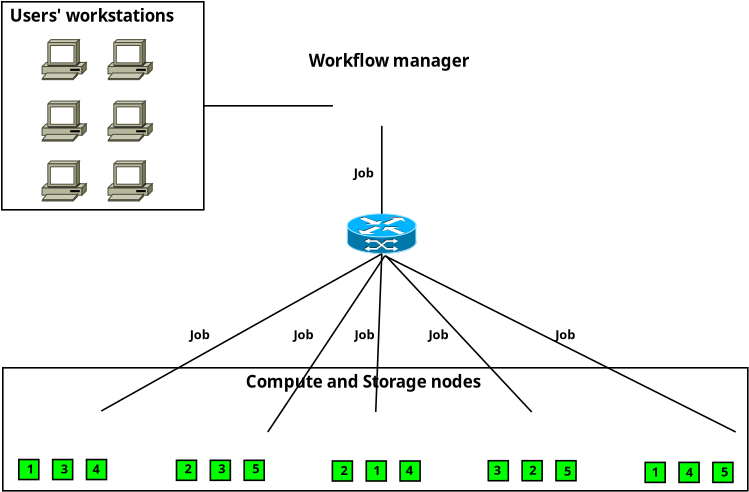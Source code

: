 <?xml version="1.0" encoding="UTF-8"?>
<dia:diagram xmlns:dia="http://www.lysator.liu.se/~alla/dia/">
  <dia:layer name="Background" visible="true" active="true">
    <dia:group>
      <dia:object type="CPD - ServerRack5U" version="1" id="O0">
        <dia:attribute name="obj_pos">
          <dia:point val="5.75,25.51"/>
        </dia:attribute>
        <dia:attribute name="obj_bb">
          <dia:rectangle val="5.7,25.46;10.6,27.56"/>
        </dia:attribute>
        <dia:attribute name="meta">
          <dia:composite type="dict"/>
        </dia:attribute>
        <dia:attribute name="elem_corner">
          <dia:point val="5.75,25.51"/>
        </dia:attribute>
        <dia:attribute name="elem_width">
          <dia:real val="4.8"/>
        </dia:attribute>
        <dia:attribute name="elem_height">
          <dia:real val="2"/>
        </dia:attribute>
        <dia:attribute name="line_width">
          <dia:real val="0.1"/>
        </dia:attribute>
        <dia:attribute name="line_colour">
          <dia:color val="#000000"/>
        </dia:attribute>
        <dia:attribute name="fill_colour">
          <dia:color val="#ffffff"/>
        </dia:attribute>
        <dia:attribute name="show_background">
          <dia:boolean val="true"/>
        </dia:attribute>
        <dia:attribute name="line_style">
          <dia:enum val="0"/>
          <dia:real val="1"/>
        </dia:attribute>
        <dia:attribute name="flip_horizontal">
          <dia:boolean val="false"/>
        </dia:attribute>
        <dia:attribute name="flip_vertical">
          <dia:boolean val="false"/>
        </dia:attribute>
        <dia:attribute name="subscale">
          <dia:real val="1"/>
        </dia:attribute>
      </dia:object>
      <dia:object type="CPD - ServerRack5U" version="1" id="O1">
        <dia:attribute name="obj_pos">
          <dia:point val="36.945,25.51"/>
        </dia:attribute>
        <dia:attribute name="obj_bb">
          <dia:rectangle val="36.895,25.46;41.795,27.56"/>
        </dia:attribute>
        <dia:attribute name="meta">
          <dia:composite type="dict"/>
        </dia:attribute>
        <dia:attribute name="elem_corner">
          <dia:point val="36.945,25.51"/>
        </dia:attribute>
        <dia:attribute name="elem_width">
          <dia:real val="4.8"/>
        </dia:attribute>
        <dia:attribute name="elem_height">
          <dia:real val="2"/>
        </dia:attribute>
        <dia:attribute name="line_width">
          <dia:real val="0.1"/>
        </dia:attribute>
        <dia:attribute name="line_colour">
          <dia:color val="#000000"/>
        </dia:attribute>
        <dia:attribute name="fill_colour">
          <dia:color val="#ffffff"/>
        </dia:attribute>
        <dia:attribute name="show_background">
          <dia:boolean val="true"/>
        </dia:attribute>
        <dia:attribute name="line_style">
          <dia:enum val="0"/>
          <dia:real val="1"/>
        </dia:attribute>
        <dia:attribute name="flip_horizontal">
          <dia:boolean val="false"/>
        </dia:attribute>
        <dia:attribute name="flip_vertical">
          <dia:boolean val="false"/>
        </dia:attribute>
        <dia:attribute name="subscale">
          <dia:real val="1"/>
        </dia:attribute>
      </dia:object>
      <dia:object type="CPD - ServerRack5U" version="1" id="O2">
        <dia:attribute name="obj_pos">
          <dia:point val="29.146,25.51"/>
        </dia:attribute>
        <dia:attribute name="obj_bb">
          <dia:rectangle val="29.096,25.46;33.996,27.56"/>
        </dia:attribute>
        <dia:attribute name="meta">
          <dia:composite type="dict"/>
        </dia:attribute>
        <dia:attribute name="elem_corner">
          <dia:point val="29.146,25.51"/>
        </dia:attribute>
        <dia:attribute name="elem_width">
          <dia:real val="4.8"/>
        </dia:attribute>
        <dia:attribute name="elem_height">
          <dia:real val="2"/>
        </dia:attribute>
        <dia:attribute name="line_width">
          <dia:real val="0.1"/>
        </dia:attribute>
        <dia:attribute name="line_colour">
          <dia:color val="#000000"/>
        </dia:attribute>
        <dia:attribute name="fill_colour">
          <dia:color val="#ffffff"/>
        </dia:attribute>
        <dia:attribute name="show_background">
          <dia:boolean val="true"/>
        </dia:attribute>
        <dia:attribute name="line_style">
          <dia:enum val="0"/>
          <dia:real val="1"/>
        </dia:attribute>
        <dia:attribute name="flip_horizontal">
          <dia:boolean val="false"/>
        </dia:attribute>
        <dia:attribute name="flip_vertical">
          <dia:boolean val="false"/>
        </dia:attribute>
        <dia:attribute name="subscale">
          <dia:real val="1"/>
        </dia:attribute>
      </dia:object>
      <dia:object type="CPD - ServerRack5U" version="1" id="O3">
        <dia:attribute name="obj_pos">
          <dia:point val="21.348,25.51"/>
        </dia:attribute>
        <dia:attribute name="obj_bb">
          <dia:rectangle val="21.297,25.46;26.198,27.56"/>
        </dia:attribute>
        <dia:attribute name="meta">
          <dia:composite type="dict"/>
        </dia:attribute>
        <dia:attribute name="elem_corner">
          <dia:point val="21.348,25.51"/>
        </dia:attribute>
        <dia:attribute name="elem_width">
          <dia:real val="4.8"/>
        </dia:attribute>
        <dia:attribute name="elem_height">
          <dia:real val="2"/>
        </dia:attribute>
        <dia:attribute name="line_width">
          <dia:real val="0.1"/>
        </dia:attribute>
        <dia:attribute name="line_colour">
          <dia:color val="#000000"/>
        </dia:attribute>
        <dia:attribute name="fill_colour">
          <dia:color val="#ffffff"/>
        </dia:attribute>
        <dia:attribute name="show_background">
          <dia:boolean val="true"/>
        </dia:attribute>
        <dia:attribute name="line_style">
          <dia:enum val="0"/>
          <dia:real val="1"/>
        </dia:attribute>
        <dia:attribute name="flip_horizontal">
          <dia:boolean val="false"/>
        </dia:attribute>
        <dia:attribute name="flip_vertical">
          <dia:boolean val="false"/>
        </dia:attribute>
        <dia:attribute name="subscale">
          <dia:real val="1"/>
        </dia:attribute>
      </dia:object>
      <dia:object type="CPD - ServerRack5U" version="1" id="O4">
        <dia:attribute name="obj_pos">
          <dia:point val="13.549,25.51"/>
        </dia:attribute>
        <dia:attribute name="obj_bb">
          <dia:rectangle val="13.499,25.46;18.399,27.56"/>
        </dia:attribute>
        <dia:attribute name="meta">
          <dia:composite type="dict"/>
        </dia:attribute>
        <dia:attribute name="elem_corner">
          <dia:point val="13.549,25.51"/>
        </dia:attribute>
        <dia:attribute name="elem_width">
          <dia:real val="4.8"/>
        </dia:attribute>
        <dia:attribute name="elem_height">
          <dia:real val="2"/>
        </dia:attribute>
        <dia:attribute name="line_width">
          <dia:real val="0.1"/>
        </dia:attribute>
        <dia:attribute name="line_colour">
          <dia:color val="#000000"/>
        </dia:attribute>
        <dia:attribute name="fill_colour">
          <dia:color val="#ffffff"/>
        </dia:attribute>
        <dia:attribute name="show_background">
          <dia:boolean val="true"/>
        </dia:attribute>
        <dia:attribute name="line_style">
          <dia:enum val="0"/>
          <dia:real val="1"/>
        </dia:attribute>
        <dia:attribute name="flip_horizontal">
          <dia:boolean val="false"/>
        </dia:attribute>
        <dia:attribute name="flip_vertical">
          <dia:boolean val="false"/>
        </dia:attribute>
        <dia:attribute name="subscale">
          <dia:real val="1"/>
        </dia:attribute>
      </dia:object>
      <dia:object type="Standard - Text" version="1" id="O5">
        <dia:attribute name="obj_pos">
          <dia:point val="17.25,24.3"/>
        </dia:attribute>
        <dia:attribute name="obj_bb">
          <dia:rectangle val="17.25,23.512;30.837,24.5"/>
        </dia:attribute>
        <dia:attribute name="text">
          <dia:composite type="text">
            <dia:attribute name="string">
              <dia:string>#Compute and Storage nodes#</dia:string>
            </dia:attribute>
            <dia:attribute name="font">
              <dia:font family="sans" style="80" name="Helvetica-Bold"/>
            </dia:attribute>
            <dia:attribute name="height">
              <dia:real val="1.058"/>
            </dia:attribute>
            <dia:attribute name="pos">
              <dia:point val="17.25,24.3"/>
            </dia:attribute>
            <dia:attribute name="color">
              <dia:color val="#000000"/>
            </dia:attribute>
            <dia:attribute name="alignment">
              <dia:enum val="0"/>
            </dia:attribute>
          </dia:composite>
        </dia:attribute>
        <dia:attribute name="valign">
          <dia:enum val="3"/>
        </dia:attribute>
      </dia:object>
      <dia:object type="Standard - Box" version="0" id="O6">
        <dia:attribute name="obj_pos">
          <dia:point val="5.9,27.887"/>
        </dia:attribute>
        <dia:attribute name="obj_bb">
          <dia:rectangle val="5.86,27.848;6.94,28.927"/>
        </dia:attribute>
        <dia:attribute name="elem_corner">
          <dia:point val="5.9,27.887"/>
        </dia:attribute>
        <dia:attribute name="elem_width">
          <dia:real val="1"/>
        </dia:attribute>
        <dia:attribute name="elem_height">
          <dia:real val="1"/>
        </dia:attribute>
        <dia:attribute name="border_width">
          <dia:real val="0.08"/>
        </dia:attribute>
        <dia:attribute name="inner_color">
          <dia:color val="#00ff00"/>
        </dia:attribute>
        <dia:attribute name="show_background">
          <dia:boolean val="true"/>
        </dia:attribute>
        <dia:attribute name="aspect">
          <dia:enum val="2"/>
        </dia:attribute>
      </dia:object>
      <dia:object type="Standard - Box" version="0" id="O7">
        <dia:attribute name="obj_pos">
          <dia:point val="7.593,27.887"/>
        </dia:attribute>
        <dia:attribute name="obj_bb">
          <dia:rectangle val="7.553,27.848;8.633,28.927"/>
        </dia:attribute>
        <dia:attribute name="elem_corner">
          <dia:point val="7.593,27.887"/>
        </dia:attribute>
        <dia:attribute name="elem_width">
          <dia:real val="1"/>
        </dia:attribute>
        <dia:attribute name="elem_height">
          <dia:real val="1"/>
        </dia:attribute>
        <dia:attribute name="border_width">
          <dia:real val="0.08"/>
        </dia:attribute>
        <dia:attribute name="inner_color">
          <dia:color val="#00ff00"/>
        </dia:attribute>
        <dia:attribute name="show_background">
          <dia:boolean val="true"/>
        </dia:attribute>
        <dia:attribute name="aspect">
          <dia:enum val="2"/>
        </dia:attribute>
      </dia:object>
      <dia:object type="Standard - Box" version="0" id="O8">
        <dia:attribute name="obj_pos">
          <dia:point val="9.285,27.887"/>
        </dia:attribute>
        <dia:attribute name="obj_bb">
          <dia:rectangle val="9.245,27.848;10.325,28.927"/>
        </dia:attribute>
        <dia:attribute name="elem_corner">
          <dia:point val="9.285,27.887"/>
        </dia:attribute>
        <dia:attribute name="elem_width">
          <dia:real val="1"/>
        </dia:attribute>
        <dia:attribute name="elem_height">
          <dia:real val="1"/>
        </dia:attribute>
        <dia:attribute name="border_width">
          <dia:real val="0.08"/>
        </dia:attribute>
        <dia:attribute name="inner_color">
          <dia:color val="#00ff00"/>
        </dia:attribute>
        <dia:attribute name="show_background">
          <dia:boolean val="true"/>
        </dia:attribute>
        <dia:attribute name="aspect">
          <dia:enum val="2"/>
        </dia:attribute>
      </dia:object>
      <dia:object type="Standard - Box" version="0" id="O9">
        <dia:attribute name="obj_pos">
          <dia:point val="13.785,27.925"/>
        </dia:attribute>
        <dia:attribute name="obj_bb">
          <dia:rectangle val="13.745,27.885;14.825,28.965"/>
        </dia:attribute>
        <dia:attribute name="elem_corner">
          <dia:point val="13.785,27.925"/>
        </dia:attribute>
        <dia:attribute name="elem_width">
          <dia:real val="1"/>
        </dia:attribute>
        <dia:attribute name="elem_height">
          <dia:real val="1"/>
        </dia:attribute>
        <dia:attribute name="border_width">
          <dia:real val="0.08"/>
        </dia:attribute>
        <dia:attribute name="inner_color">
          <dia:color val="#00ff00"/>
        </dia:attribute>
        <dia:attribute name="show_background">
          <dia:boolean val="true"/>
        </dia:attribute>
        <dia:attribute name="aspect">
          <dia:enum val="2"/>
        </dia:attribute>
      </dia:object>
      <dia:object type="Standard - Box" version="0" id="O10">
        <dia:attribute name="obj_pos">
          <dia:point val="15.477,27.925"/>
        </dia:attribute>
        <dia:attribute name="obj_bb">
          <dia:rectangle val="15.438,27.885;16.517,28.965"/>
        </dia:attribute>
        <dia:attribute name="elem_corner">
          <dia:point val="15.477,27.925"/>
        </dia:attribute>
        <dia:attribute name="elem_width">
          <dia:real val="1"/>
        </dia:attribute>
        <dia:attribute name="elem_height">
          <dia:real val="1"/>
        </dia:attribute>
        <dia:attribute name="border_width">
          <dia:real val="0.08"/>
        </dia:attribute>
        <dia:attribute name="inner_color">
          <dia:color val="#00ff00"/>
        </dia:attribute>
        <dia:attribute name="show_background">
          <dia:boolean val="true"/>
        </dia:attribute>
        <dia:attribute name="aspect">
          <dia:enum val="2"/>
        </dia:attribute>
      </dia:object>
      <dia:object type="Standard - Box" version="0" id="O11">
        <dia:attribute name="obj_pos">
          <dia:point val="17.17,27.925"/>
        </dia:attribute>
        <dia:attribute name="obj_bb">
          <dia:rectangle val="17.13,27.885;18.21,28.965"/>
        </dia:attribute>
        <dia:attribute name="elem_corner">
          <dia:point val="17.17,27.925"/>
        </dia:attribute>
        <dia:attribute name="elem_width">
          <dia:real val="1"/>
        </dia:attribute>
        <dia:attribute name="elem_height">
          <dia:real val="1"/>
        </dia:attribute>
        <dia:attribute name="border_width">
          <dia:real val="0.08"/>
        </dia:attribute>
        <dia:attribute name="inner_color">
          <dia:color val="#00ff00"/>
        </dia:attribute>
        <dia:attribute name="show_background">
          <dia:boolean val="true"/>
        </dia:attribute>
        <dia:attribute name="aspect">
          <dia:enum val="2"/>
        </dia:attribute>
      </dia:object>
      <dia:object type="Standard - Box" version="0" id="O12">
        <dia:attribute name="obj_pos">
          <dia:point val="21.58,27.96"/>
        </dia:attribute>
        <dia:attribute name="obj_bb">
          <dia:rectangle val="21.54,27.92;22.62,29"/>
        </dia:attribute>
        <dia:attribute name="elem_corner">
          <dia:point val="21.58,27.96"/>
        </dia:attribute>
        <dia:attribute name="elem_width">
          <dia:real val="1"/>
        </dia:attribute>
        <dia:attribute name="elem_height">
          <dia:real val="1"/>
        </dia:attribute>
        <dia:attribute name="border_width">
          <dia:real val="0.08"/>
        </dia:attribute>
        <dia:attribute name="inner_color">
          <dia:color val="#00ff00"/>
        </dia:attribute>
        <dia:attribute name="show_background">
          <dia:boolean val="true"/>
        </dia:attribute>
        <dia:attribute name="aspect">
          <dia:enum val="2"/>
        </dia:attribute>
      </dia:object>
      <dia:object type="Standard - Box" version="0" id="O13">
        <dia:attribute name="obj_pos">
          <dia:point val="23.273,27.96"/>
        </dia:attribute>
        <dia:attribute name="obj_bb">
          <dia:rectangle val="23.233,27.92;24.312,29"/>
        </dia:attribute>
        <dia:attribute name="elem_corner">
          <dia:point val="23.273,27.96"/>
        </dia:attribute>
        <dia:attribute name="elem_width">
          <dia:real val="1"/>
        </dia:attribute>
        <dia:attribute name="elem_height">
          <dia:real val="1"/>
        </dia:attribute>
        <dia:attribute name="border_width">
          <dia:real val="0.08"/>
        </dia:attribute>
        <dia:attribute name="inner_color">
          <dia:color val="#00ff00"/>
        </dia:attribute>
        <dia:attribute name="show_background">
          <dia:boolean val="true"/>
        </dia:attribute>
        <dia:attribute name="aspect">
          <dia:enum val="2"/>
        </dia:attribute>
      </dia:object>
      <dia:object type="Standard - Box" version="0" id="O14">
        <dia:attribute name="obj_pos">
          <dia:point val="24.965,27.96"/>
        </dia:attribute>
        <dia:attribute name="obj_bb">
          <dia:rectangle val="24.925,27.92;26.005,29"/>
        </dia:attribute>
        <dia:attribute name="elem_corner">
          <dia:point val="24.965,27.96"/>
        </dia:attribute>
        <dia:attribute name="elem_width">
          <dia:real val="1"/>
        </dia:attribute>
        <dia:attribute name="elem_height">
          <dia:real val="1"/>
        </dia:attribute>
        <dia:attribute name="border_width">
          <dia:real val="0.08"/>
        </dia:attribute>
        <dia:attribute name="inner_color">
          <dia:color val="#00ff00"/>
        </dia:attribute>
        <dia:attribute name="show_background">
          <dia:boolean val="true"/>
        </dia:attribute>
        <dia:attribute name="aspect">
          <dia:enum val="2"/>
        </dia:attribute>
      </dia:object>
      <dia:object type="Standard - Box" version="0" id="O15">
        <dia:attribute name="obj_pos">
          <dia:point val="29.375,27.945"/>
        </dia:attribute>
        <dia:attribute name="obj_bb">
          <dia:rectangle val="29.335,27.905;30.415,28.985"/>
        </dia:attribute>
        <dia:attribute name="elem_corner">
          <dia:point val="29.375,27.945"/>
        </dia:attribute>
        <dia:attribute name="elem_width">
          <dia:real val="1"/>
        </dia:attribute>
        <dia:attribute name="elem_height">
          <dia:real val="1"/>
        </dia:attribute>
        <dia:attribute name="border_width">
          <dia:real val="0.08"/>
        </dia:attribute>
        <dia:attribute name="inner_color">
          <dia:color val="#00ff00"/>
        </dia:attribute>
        <dia:attribute name="show_background">
          <dia:boolean val="true"/>
        </dia:attribute>
        <dia:attribute name="aspect">
          <dia:enum val="2"/>
        </dia:attribute>
      </dia:object>
      <dia:object type="Standard - Box" version="0" id="O16">
        <dia:attribute name="obj_pos">
          <dia:point val="31.067,27.945"/>
        </dia:attribute>
        <dia:attribute name="obj_bb">
          <dia:rectangle val="31.027,27.905;32.108,28.985"/>
        </dia:attribute>
        <dia:attribute name="elem_corner">
          <dia:point val="31.067,27.945"/>
        </dia:attribute>
        <dia:attribute name="elem_width">
          <dia:real val="1"/>
        </dia:attribute>
        <dia:attribute name="elem_height">
          <dia:real val="1"/>
        </dia:attribute>
        <dia:attribute name="border_width">
          <dia:real val="0.08"/>
        </dia:attribute>
        <dia:attribute name="inner_color">
          <dia:color val="#00ff00"/>
        </dia:attribute>
        <dia:attribute name="show_background">
          <dia:boolean val="true"/>
        </dia:attribute>
        <dia:attribute name="aspect">
          <dia:enum val="2"/>
        </dia:attribute>
      </dia:object>
      <dia:object type="Standard - Box" version="0" id="O17">
        <dia:attribute name="obj_pos">
          <dia:point val="32.76,27.945"/>
        </dia:attribute>
        <dia:attribute name="obj_bb">
          <dia:rectangle val="32.72,27.905;33.8,28.985"/>
        </dia:attribute>
        <dia:attribute name="elem_corner">
          <dia:point val="32.76,27.945"/>
        </dia:attribute>
        <dia:attribute name="elem_width">
          <dia:real val="1"/>
        </dia:attribute>
        <dia:attribute name="elem_height">
          <dia:real val="1"/>
        </dia:attribute>
        <dia:attribute name="border_width">
          <dia:real val="0.08"/>
        </dia:attribute>
        <dia:attribute name="inner_color">
          <dia:color val="#00ff00"/>
        </dia:attribute>
        <dia:attribute name="show_background">
          <dia:boolean val="true"/>
        </dia:attribute>
        <dia:attribute name="aspect">
          <dia:enum val="2"/>
        </dia:attribute>
      </dia:object>
      <dia:object type="Standard - Box" version="0" id="O18">
        <dia:attribute name="obj_pos">
          <dia:point val="37.22,28.03"/>
        </dia:attribute>
        <dia:attribute name="obj_bb">
          <dia:rectangle val="37.18,27.99;38.26,29.07"/>
        </dia:attribute>
        <dia:attribute name="elem_corner">
          <dia:point val="37.22,28.03"/>
        </dia:attribute>
        <dia:attribute name="elem_width">
          <dia:real val="1"/>
        </dia:attribute>
        <dia:attribute name="elem_height">
          <dia:real val="1"/>
        </dia:attribute>
        <dia:attribute name="border_width">
          <dia:real val="0.08"/>
        </dia:attribute>
        <dia:attribute name="inner_color">
          <dia:color val="#00ff00"/>
        </dia:attribute>
        <dia:attribute name="show_background">
          <dia:boolean val="true"/>
        </dia:attribute>
        <dia:attribute name="aspect">
          <dia:enum val="2"/>
        </dia:attribute>
      </dia:object>
      <dia:object type="Standard - Box" version="0" id="O19">
        <dia:attribute name="obj_pos">
          <dia:point val="38.913,28.03"/>
        </dia:attribute>
        <dia:attribute name="obj_bb">
          <dia:rectangle val="38.873,27.99;39.953,29.07"/>
        </dia:attribute>
        <dia:attribute name="elem_corner">
          <dia:point val="38.913,28.03"/>
        </dia:attribute>
        <dia:attribute name="elem_width">
          <dia:real val="1"/>
        </dia:attribute>
        <dia:attribute name="elem_height">
          <dia:real val="1"/>
        </dia:attribute>
        <dia:attribute name="border_width">
          <dia:real val="0.08"/>
        </dia:attribute>
        <dia:attribute name="inner_color">
          <dia:color val="#00ff00"/>
        </dia:attribute>
        <dia:attribute name="show_background">
          <dia:boolean val="true"/>
        </dia:attribute>
        <dia:attribute name="aspect">
          <dia:enum val="2"/>
        </dia:attribute>
      </dia:object>
      <dia:object type="Standard - Box" version="0" id="O20">
        <dia:attribute name="obj_pos">
          <dia:point val="40.605,28.03"/>
        </dia:attribute>
        <dia:attribute name="obj_bb">
          <dia:rectangle val="40.565,27.99;41.645,29.07"/>
        </dia:attribute>
        <dia:attribute name="elem_corner">
          <dia:point val="40.605,28.03"/>
        </dia:attribute>
        <dia:attribute name="elem_width">
          <dia:real val="1"/>
        </dia:attribute>
        <dia:attribute name="elem_height">
          <dia:real val="1"/>
        </dia:attribute>
        <dia:attribute name="border_width">
          <dia:real val="0.08"/>
        </dia:attribute>
        <dia:attribute name="inner_color">
          <dia:color val="#00ff00"/>
        </dia:attribute>
        <dia:attribute name="show_background">
          <dia:boolean val="true"/>
        </dia:attribute>
        <dia:attribute name="aspect">
          <dia:enum val="2"/>
        </dia:attribute>
      </dia:object>
      <dia:object type="Standard - Text" version="1" id="O21">
        <dia:attribute name="obj_pos">
          <dia:point val="6.3,28.587"/>
        </dia:attribute>
        <dia:attribute name="obj_bb">
          <dia:rectangle val="6.3,27.992;6.745,28.738"/>
        </dia:attribute>
        <dia:attribute name="text">
          <dia:composite type="text">
            <dia:attribute name="string">
              <dia:string>#1#</dia:string>
            </dia:attribute>
            <dia:attribute name="font">
              <dia:font family="sans" style="80" name="Helvetica-Bold"/>
            </dia:attribute>
            <dia:attribute name="height">
              <dia:real val="0.8"/>
            </dia:attribute>
            <dia:attribute name="pos">
              <dia:point val="6.3,28.587"/>
            </dia:attribute>
            <dia:attribute name="color">
              <dia:color val="#000000"/>
            </dia:attribute>
            <dia:attribute name="alignment">
              <dia:enum val="0"/>
            </dia:attribute>
          </dia:composite>
        </dia:attribute>
        <dia:attribute name="valign">
          <dia:enum val="3"/>
        </dia:attribute>
        <dia:connections>
          <dia:connection handle="0" to="O6" connection="8"/>
        </dia:connections>
      </dia:object>
      <dia:object type="Standard - Text" version="1" id="O22">
        <dia:attribute name="obj_pos">
          <dia:point val="7.992,28.587"/>
        </dia:attribute>
        <dia:attribute name="obj_bb">
          <dia:rectangle val="7.992,27.992;8.438,28.738"/>
        </dia:attribute>
        <dia:attribute name="text">
          <dia:composite type="text">
            <dia:attribute name="string">
              <dia:string>#3#</dia:string>
            </dia:attribute>
            <dia:attribute name="font">
              <dia:font family="sans" style="80" name="Helvetica-Bold"/>
            </dia:attribute>
            <dia:attribute name="height">
              <dia:real val="0.8"/>
            </dia:attribute>
            <dia:attribute name="pos">
              <dia:point val="7.992,28.587"/>
            </dia:attribute>
            <dia:attribute name="color">
              <dia:color val="#000000"/>
            </dia:attribute>
            <dia:attribute name="alignment">
              <dia:enum val="0"/>
            </dia:attribute>
          </dia:composite>
        </dia:attribute>
        <dia:attribute name="valign">
          <dia:enum val="3"/>
        </dia:attribute>
        <dia:connections>
          <dia:connection handle="0" to="O7" connection="8"/>
        </dia:connections>
      </dia:object>
      <dia:object type="Standard - Text" version="1" id="O23">
        <dia:attribute name="obj_pos">
          <dia:point val="9.585,28.587"/>
        </dia:attribute>
        <dia:attribute name="obj_bb">
          <dia:rectangle val="9.585,27.992;10.03,28.738"/>
        </dia:attribute>
        <dia:attribute name="text">
          <dia:composite type="text">
            <dia:attribute name="string">
              <dia:string>#4#</dia:string>
            </dia:attribute>
            <dia:attribute name="font">
              <dia:font family="sans" style="80" name="Helvetica-Bold"/>
            </dia:attribute>
            <dia:attribute name="height">
              <dia:real val="0.8"/>
            </dia:attribute>
            <dia:attribute name="pos">
              <dia:point val="9.585,28.587"/>
            </dia:attribute>
            <dia:attribute name="color">
              <dia:color val="#000000"/>
            </dia:attribute>
            <dia:attribute name="alignment">
              <dia:enum val="0"/>
            </dia:attribute>
          </dia:composite>
        </dia:attribute>
        <dia:attribute name="valign">
          <dia:enum val="3"/>
        </dia:attribute>
        <dia:connections>
          <dia:connection handle="0" to="O8" connection="8"/>
        </dia:connections>
      </dia:object>
      <dia:object type="Standard - Text" version="1" id="O24">
        <dia:attribute name="obj_pos">
          <dia:point val="23.622,28.66"/>
        </dia:attribute>
        <dia:attribute name="obj_bb">
          <dia:rectangle val="23.622,28.065;24.067,28.81"/>
        </dia:attribute>
        <dia:attribute name="text">
          <dia:composite type="text">
            <dia:attribute name="string">
              <dia:string>#1#</dia:string>
            </dia:attribute>
            <dia:attribute name="font">
              <dia:font family="sans" style="80" name="Helvetica-Bold"/>
            </dia:attribute>
            <dia:attribute name="height">
              <dia:real val="0.8"/>
            </dia:attribute>
            <dia:attribute name="pos">
              <dia:point val="23.622,28.66"/>
            </dia:attribute>
            <dia:attribute name="color">
              <dia:color val="#000000"/>
            </dia:attribute>
            <dia:attribute name="alignment">
              <dia:enum val="0"/>
            </dia:attribute>
          </dia:composite>
        </dia:attribute>
        <dia:attribute name="valign">
          <dia:enum val="3"/>
        </dia:attribute>
        <dia:connections>
          <dia:connection handle="0" to="O13" connection="8"/>
        </dia:connections>
      </dia:object>
      <dia:object type="Standard - Text" version="1" id="O25">
        <dia:attribute name="obj_pos">
          <dia:point val="14.185,28.575"/>
        </dia:attribute>
        <dia:attribute name="obj_bb">
          <dia:rectangle val="14.185,27.98;14.63,28.725"/>
        </dia:attribute>
        <dia:attribute name="text">
          <dia:composite type="text">
            <dia:attribute name="string">
              <dia:string>#2#</dia:string>
            </dia:attribute>
            <dia:attribute name="font">
              <dia:font family="sans" style="80" name="Helvetica-Bold"/>
            </dia:attribute>
            <dia:attribute name="height">
              <dia:real val="0.8"/>
            </dia:attribute>
            <dia:attribute name="pos">
              <dia:point val="14.185,28.575"/>
            </dia:attribute>
            <dia:attribute name="color">
              <dia:color val="#000000"/>
            </dia:attribute>
            <dia:attribute name="alignment">
              <dia:enum val="0"/>
            </dia:attribute>
          </dia:composite>
        </dia:attribute>
        <dia:attribute name="valign">
          <dia:enum val="3"/>
        </dia:attribute>
        <dia:connections>
          <dia:connection handle="0" to="O9" connection="8"/>
        </dia:connections>
      </dia:object>
      <dia:object type="Standard - Text" version="1" id="O26">
        <dia:attribute name="obj_pos">
          <dia:point val="15.877,28.575"/>
        </dia:attribute>
        <dia:attribute name="obj_bb">
          <dia:rectangle val="15.877,27.98;16.323,28.725"/>
        </dia:attribute>
        <dia:attribute name="text">
          <dia:composite type="text">
            <dia:attribute name="string">
              <dia:string>#3#</dia:string>
            </dia:attribute>
            <dia:attribute name="font">
              <dia:font family="sans" style="80" name="Helvetica-Bold"/>
            </dia:attribute>
            <dia:attribute name="height">
              <dia:real val="0.8"/>
            </dia:attribute>
            <dia:attribute name="pos">
              <dia:point val="15.877,28.575"/>
            </dia:attribute>
            <dia:attribute name="color">
              <dia:color val="#000000"/>
            </dia:attribute>
            <dia:attribute name="alignment">
              <dia:enum val="0"/>
            </dia:attribute>
          </dia:composite>
        </dia:attribute>
        <dia:attribute name="valign">
          <dia:enum val="3"/>
        </dia:attribute>
        <dia:connections>
          <dia:connection handle="0" to="O10" connection="8"/>
        </dia:connections>
      </dia:object>
      <dia:object type="Standard - Text" version="1" id="O27">
        <dia:attribute name="obj_pos">
          <dia:point val="39.25,28.75"/>
        </dia:attribute>
        <dia:attribute name="obj_bb">
          <dia:rectangle val="39.25,28.155;39.695,28.9"/>
        </dia:attribute>
        <dia:attribute name="text">
          <dia:composite type="text">
            <dia:attribute name="string">
              <dia:string>#4#</dia:string>
            </dia:attribute>
            <dia:attribute name="font">
              <dia:font family="sans" style="80" name="Helvetica-Bold"/>
            </dia:attribute>
            <dia:attribute name="height">
              <dia:real val="0.8"/>
            </dia:attribute>
            <dia:attribute name="pos">
              <dia:point val="39.25,28.75"/>
            </dia:attribute>
            <dia:attribute name="color">
              <dia:color val="#000000"/>
            </dia:attribute>
            <dia:attribute name="alignment">
              <dia:enum val="0"/>
            </dia:attribute>
          </dia:composite>
        </dia:attribute>
        <dia:attribute name="valign">
          <dia:enum val="3"/>
        </dia:attribute>
      </dia:object>
      <dia:object type="Standard - Text" version="1" id="O28">
        <dia:attribute name="obj_pos">
          <dia:point val="21.98,28.66"/>
        </dia:attribute>
        <dia:attribute name="obj_bb">
          <dia:rectangle val="21.98,28.065;22.425,28.81"/>
        </dia:attribute>
        <dia:attribute name="text">
          <dia:composite type="text">
            <dia:attribute name="string">
              <dia:string>#2#</dia:string>
            </dia:attribute>
            <dia:attribute name="font">
              <dia:font family="sans" style="80" name="Helvetica-Bold"/>
            </dia:attribute>
            <dia:attribute name="height">
              <dia:real val="0.8"/>
            </dia:attribute>
            <dia:attribute name="pos">
              <dia:point val="21.98,28.66"/>
            </dia:attribute>
            <dia:attribute name="color">
              <dia:color val="#000000"/>
            </dia:attribute>
            <dia:attribute name="alignment">
              <dia:enum val="0"/>
            </dia:attribute>
          </dia:composite>
        </dia:attribute>
        <dia:attribute name="valign">
          <dia:enum val="3"/>
        </dia:attribute>
        <dia:connections>
          <dia:connection handle="0" to="O12" connection="8"/>
        </dia:connections>
      </dia:object>
      <dia:object type="Standard - Text" version="1" id="O29">
        <dia:attribute name="obj_pos">
          <dia:point val="25.25,28.65"/>
        </dia:attribute>
        <dia:attribute name="obj_bb">
          <dia:rectangle val="25.25,28.055;25.695,28.8"/>
        </dia:attribute>
        <dia:attribute name="text">
          <dia:composite type="text">
            <dia:attribute name="string">
              <dia:string>#4#</dia:string>
            </dia:attribute>
            <dia:attribute name="font">
              <dia:font family="sans" style="80" name="Helvetica-Bold"/>
            </dia:attribute>
            <dia:attribute name="height">
              <dia:real val="0.8"/>
            </dia:attribute>
            <dia:attribute name="pos">
              <dia:point val="25.25,28.65"/>
            </dia:attribute>
            <dia:attribute name="color">
              <dia:color val="#000000"/>
            </dia:attribute>
            <dia:attribute name="alignment">
              <dia:enum val="0"/>
            </dia:attribute>
          </dia:composite>
        </dia:attribute>
        <dia:attribute name="valign">
          <dia:enum val="3"/>
        </dia:attribute>
      </dia:object>
      <dia:object type="Standard - Text" version="1" id="O30">
        <dia:attribute name="obj_pos">
          <dia:point val="31.418,28.645"/>
        </dia:attribute>
        <dia:attribute name="obj_bb">
          <dia:rectangle val="31.418,28.05;31.863,28.795"/>
        </dia:attribute>
        <dia:attribute name="text">
          <dia:composite type="text">
            <dia:attribute name="string">
              <dia:string>#2#</dia:string>
            </dia:attribute>
            <dia:attribute name="font">
              <dia:font family="sans" style="80" name="Helvetica-Bold"/>
            </dia:attribute>
            <dia:attribute name="height">
              <dia:real val="0.8"/>
            </dia:attribute>
            <dia:attribute name="pos">
              <dia:point val="31.418,28.645"/>
            </dia:attribute>
            <dia:attribute name="color">
              <dia:color val="#000000"/>
            </dia:attribute>
            <dia:attribute name="alignment">
              <dia:enum val="0"/>
            </dia:attribute>
          </dia:composite>
        </dia:attribute>
        <dia:attribute name="valign">
          <dia:enum val="3"/>
        </dia:attribute>
        <dia:connections>
          <dia:connection handle="0" to="O16" connection="8"/>
        </dia:connections>
      </dia:object>
      <dia:object type="Standard - Text" version="1" id="O31">
        <dia:attribute name="obj_pos">
          <dia:point val="29.65,28.65"/>
        </dia:attribute>
        <dia:attribute name="obj_bb">
          <dia:rectangle val="29.65,28.055;30.095,28.8"/>
        </dia:attribute>
        <dia:attribute name="text">
          <dia:composite type="text">
            <dia:attribute name="string">
              <dia:string>#3#</dia:string>
            </dia:attribute>
            <dia:attribute name="font">
              <dia:font family="sans" style="80" name="Helvetica-Bold"/>
            </dia:attribute>
            <dia:attribute name="height">
              <dia:real val="0.8"/>
            </dia:attribute>
            <dia:attribute name="pos">
              <dia:point val="29.65,28.65"/>
            </dia:attribute>
            <dia:attribute name="color">
              <dia:color val="#000000"/>
            </dia:attribute>
            <dia:attribute name="alignment">
              <dia:enum val="0"/>
            </dia:attribute>
          </dia:composite>
        </dia:attribute>
        <dia:attribute name="valign">
          <dia:enum val="3"/>
        </dia:attribute>
      </dia:object>
      <dia:object type="Standard - Text" version="1" id="O32">
        <dia:attribute name="obj_pos">
          <dia:point val="33.16,28.695"/>
        </dia:attribute>
        <dia:attribute name="obj_bb">
          <dia:rectangle val="33.16,28.1;33.605,28.845"/>
        </dia:attribute>
        <dia:attribute name="text">
          <dia:composite type="text">
            <dia:attribute name="string">
              <dia:string>#5#</dia:string>
            </dia:attribute>
            <dia:attribute name="font">
              <dia:font family="sans" style="80" name="Helvetica-Bold"/>
            </dia:attribute>
            <dia:attribute name="height">
              <dia:real val="0.8"/>
            </dia:attribute>
            <dia:attribute name="pos">
              <dia:point val="33.16,28.695"/>
            </dia:attribute>
            <dia:attribute name="color">
              <dia:color val="#000000"/>
            </dia:attribute>
            <dia:attribute name="alignment">
              <dia:enum val="0"/>
            </dia:attribute>
          </dia:composite>
        </dia:attribute>
        <dia:attribute name="valign">
          <dia:enum val="3"/>
        </dia:attribute>
        <dia:connections>
          <dia:connection handle="0" to="O17" connection="8"/>
        </dia:connections>
      </dia:object>
      <dia:object type="Standard - Text" version="1" id="O33">
        <dia:attribute name="obj_pos">
          <dia:point val="17.57,28.575"/>
        </dia:attribute>
        <dia:attribute name="obj_bb">
          <dia:rectangle val="17.57,27.98;18.015,28.725"/>
        </dia:attribute>
        <dia:attribute name="text">
          <dia:composite type="text">
            <dia:attribute name="string">
              <dia:string>#5#</dia:string>
            </dia:attribute>
            <dia:attribute name="font">
              <dia:font family="sans" style="80" name="Helvetica-Bold"/>
            </dia:attribute>
            <dia:attribute name="height">
              <dia:real val="0.8"/>
            </dia:attribute>
            <dia:attribute name="pos">
              <dia:point val="17.57,28.575"/>
            </dia:attribute>
            <dia:attribute name="color">
              <dia:color val="#000000"/>
            </dia:attribute>
            <dia:attribute name="alignment">
              <dia:enum val="0"/>
            </dia:attribute>
          </dia:composite>
        </dia:attribute>
        <dia:attribute name="valign">
          <dia:enum val="3"/>
        </dia:attribute>
        <dia:connections>
          <dia:connection handle="0" to="O11" connection="8"/>
        </dia:connections>
      </dia:object>
      <dia:object type="Standard - Text" version="1" id="O34">
        <dia:attribute name="obj_pos">
          <dia:point val="37.545,28.73"/>
        </dia:attribute>
        <dia:attribute name="obj_bb">
          <dia:rectangle val="37.545,28.135;37.99,28.88"/>
        </dia:attribute>
        <dia:attribute name="text">
          <dia:composite type="text">
            <dia:attribute name="string">
              <dia:string>#1#</dia:string>
            </dia:attribute>
            <dia:attribute name="font">
              <dia:font family="sans" style="80" name="Helvetica-Bold"/>
            </dia:attribute>
            <dia:attribute name="height">
              <dia:real val="0.8"/>
            </dia:attribute>
            <dia:attribute name="pos">
              <dia:point val="37.545,28.73"/>
            </dia:attribute>
            <dia:attribute name="color">
              <dia:color val="#000000"/>
            </dia:attribute>
            <dia:attribute name="alignment">
              <dia:enum val="0"/>
            </dia:attribute>
          </dia:composite>
        </dia:attribute>
        <dia:attribute name="valign">
          <dia:enum val="3"/>
        </dia:attribute>
      </dia:object>
      <dia:object type="Standard - Text" version="1" id="O35">
        <dia:attribute name="obj_pos">
          <dia:point val="41.005,28.73"/>
        </dia:attribute>
        <dia:attribute name="obj_bb">
          <dia:rectangle val="41.005,28.135;41.45,28.88"/>
        </dia:attribute>
        <dia:attribute name="text">
          <dia:composite type="text">
            <dia:attribute name="string">
              <dia:string>#5#</dia:string>
            </dia:attribute>
            <dia:attribute name="font">
              <dia:font family="sans" style="80" name="Helvetica-Bold"/>
            </dia:attribute>
            <dia:attribute name="height">
              <dia:real val="0.8"/>
            </dia:attribute>
            <dia:attribute name="pos">
              <dia:point val="41.005,28.73"/>
            </dia:attribute>
            <dia:attribute name="color">
              <dia:color val="#000000"/>
            </dia:attribute>
            <dia:attribute name="alignment">
              <dia:enum val="0"/>
            </dia:attribute>
          </dia:composite>
        </dia:attribute>
        <dia:attribute name="valign">
          <dia:enum val="3"/>
        </dia:attribute>
        <dia:connections>
          <dia:connection handle="0" to="O20" connection="8"/>
        </dia:connections>
      </dia:object>
      <dia:object type="Standard - Box" version="0" id="O36">
        <dia:attribute name="obj_pos">
          <dia:point val="5.1,23.3"/>
        </dia:attribute>
        <dia:attribute name="obj_bb">
          <dia:rectangle val="5.06,23.26;42.39,29.49"/>
        </dia:attribute>
        <dia:attribute name="elem_corner">
          <dia:point val="5.1,23.3"/>
        </dia:attribute>
        <dia:attribute name="elem_width">
          <dia:real val="37.25"/>
        </dia:attribute>
        <dia:attribute name="elem_height">
          <dia:real val="6.15"/>
        </dia:attribute>
        <dia:attribute name="border_width">
          <dia:real val="0.08"/>
        </dia:attribute>
        <dia:attribute name="show_background">
          <dia:boolean val="false"/>
        </dia:attribute>
      </dia:object>
    </dia:group>
    <dia:object type="CPD - ServerRack5U" version="1" id="O37">
      <dia:attribute name="obj_pos">
        <dia:point val="21.65,9.2"/>
      </dia:attribute>
      <dia:attribute name="obj_bb">
        <dia:rectangle val="21.6,9.15;26.5,11.25"/>
      </dia:attribute>
      <dia:attribute name="meta">
        <dia:composite type="dict"/>
      </dia:attribute>
      <dia:attribute name="elem_corner">
        <dia:point val="21.65,9.2"/>
      </dia:attribute>
      <dia:attribute name="elem_width">
        <dia:real val="4.8"/>
      </dia:attribute>
      <dia:attribute name="elem_height">
        <dia:real val="2.0"/>
      </dia:attribute>
      <dia:attribute name="line_width">
        <dia:real val="0.1"/>
      </dia:attribute>
      <dia:attribute name="line_colour">
        <dia:color val="#000000"/>
      </dia:attribute>
      <dia:attribute name="fill_colour">
        <dia:color val="#ffffff"/>
      </dia:attribute>
      <dia:attribute name="show_background">
        <dia:boolean val="true"/>
      </dia:attribute>
      <dia:attribute name="line_style">
        <dia:enum val="0"/>
        <dia:real val="1"/>
      </dia:attribute>
      <dia:attribute name="flip_horizontal">
        <dia:boolean val="false"/>
      </dia:attribute>
      <dia:attribute name="flip_vertical">
        <dia:boolean val="false"/>
      </dia:attribute>
      <dia:attribute name="subscale">
        <dia:real val="1"/>
      </dia:attribute>
    </dia:object>
    <dia:object type="Standard - Text" version="1" id="O38">
      <dia:attribute name="obj_pos">
        <dia:point val="20.4,8.25"/>
      </dia:attribute>
      <dia:attribute name="obj_bb">
        <dia:rectangle val="20.4,7.463;29.385,8.45"/>
      </dia:attribute>
      <dia:attribute name="text">
        <dia:composite type="text">
          <dia:attribute name="string">
            <dia:string>#Workflow manager#</dia:string>
          </dia:attribute>
          <dia:attribute name="font">
            <dia:font family="sans" style="80" name="Helvetica-Bold"/>
          </dia:attribute>
          <dia:attribute name="height">
            <dia:real val="1.058"/>
          </dia:attribute>
          <dia:attribute name="pos">
            <dia:point val="20.4,8.25"/>
          </dia:attribute>
          <dia:attribute name="color">
            <dia:color val="#000000"/>
          </dia:attribute>
          <dia:attribute name="alignment">
            <dia:enum val="0"/>
          </dia:attribute>
        </dia:composite>
      </dia:attribute>
      <dia:attribute name="valign">
        <dia:enum val="3"/>
      </dia:attribute>
    </dia:object>
    <dia:object type="Cisco - ATM Router" version="1" id="O39">
      <dia:attribute name="obj_pos">
        <dia:point val="22.321,15.6"/>
      </dia:attribute>
      <dia:attribute name="obj_bb">
        <dia:rectangle val="22.321,15.24;25.779,17.601"/>
      </dia:attribute>
      <dia:attribute name="meta">
        <dia:composite type="dict"/>
      </dia:attribute>
      <dia:attribute name="elem_corner">
        <dia:point val="22.321,15.6"/>
      </dia:attribute>
      <dia:attribute name="elem_width">
        <dia:real val="3.457"/>
      </dia:attribute>
      <dia:attribute name="elem_height">
        <dia:real val="2.0"/>
      </dia:attribute>
      <dia:attribute name="line_width">
        <dia:real val="0.1"/>
      </dia:attribute>
      <dia:attribute name="line_colour">
        <dia:color val="#000000"/>
      </dia:attribute>
      <dia:attribute name="fill_colour">
        <dia:color val="#ffffff"/>
      </dia:attribute>
      <dia:attribute name="show_background">
        <dia:boolean val="true"/>
      </dia:attribute>
      <dia:attribute name="line_style">
        <dia:enum val="0"/>
        <dia:real val="1"/>
      </dia:attribute>
      <dia:attribute name="flip_horizontal">
        <dia:boolean val="false"/>
      </dia:attribute>
      <dia:attribute name="flip_vertical">
        <dia:boolean val="false"/>
      </dia:attribute>
      <dia:attribute name="subscale">
        <dia:real val="1"/>
      </dia:attribute>
    </dia:object>
    <dia:object type="Standard - Line" version="0" id="O40">
      <dia:attribute name="obj_pos">
        <dia:point val="24.05,11.2"/>
      </dia:attribute>
      <dia:attribute name="obj_bb">
        <dia:rectangle val="24.01,11.16;24.09,15.639"/>
      </dia:attribute>
      <dia:attribute name="conn_endpoints">
        <dia:point val="24.05,11.2"/>
        <dia:point val="24.05,15.599"/>
      </dia:attribute>
      <dia:attribute name="numcp">
        <dia:int val="1"/>
      </dia:attribute>
      <dia:attribute name="line_width">
        <dia:real val="0.08"/>
      </dia:attribute>
      <dia:connections>
        <dia:connection handle="0" to="O37" connection="4"/>
        <dia:connection handle="1" to="O39" connection="8"/>
      </dia:connections>
    </dia:object>
    <dia:object type="Standard - Line" version="0" id="O41">
      <dia:attribute name="obj_pos">
        <dia:point val="24.05,17.6"/>
      </dia:attribute>
      <dia:attribute name="obj_bb">
        <dia:rectangle val="9.969,17.546;24.104,25.515"/>
      </dia:attribute>
      <dia:attribute name="conn_endpoints">
        <dia:point val="24.05,17.6"/>
        <dia:point val="10.023,25.46"/>
      </dia:attribute>
      <dia:attribute name="numcp">
        <dia:int val="1"/>
      </dia:attribute>
      <dia:attribute name="line_width">
        <dia:real val="0.08"/>
      </dia:attribute>
      <dia:connections>
        <dia:connection handle="0" to="O39" connection="1"/>
        <dia:connection handle="1" to="O0" connection="8"/>
      </dia:connections>
    </dia:object>
    <dia:object type="Standard - Line" version="0" id="O42">
      <dia:attribute name="obj_pos">
        <dia:point val="24.2,17.7"/>
      </dia:attribute>
      <dia:attribute name="obj_bb">
        <dia:rectangle val="18.293,17.645;24.256,26.566"/>
      </dia:attribute>
      <dia:attribute name="conn_endpoints">
        <dia:point val="24.2,17.7"/>
        <dia:point val="18.349,26.51"/>
      </dia:attribute>
      <dia:attribute name="numcp">
        <dia:int val="1"/>
      </dia:attribute>
      <dia:attribute name="line_width">
        <dia:real val="0.08"/>
      </dia:attribute>
      <dia:connections>
        <dia:connection handle="1" to="O4" connection="6"/>
      </dia:connections>
    </dia:object>
    <dia:object type="Standard - Line" version="0" id="O43">
      <dia:attribute name="obj_pos">
        <dia:point val="24.2,17.7"/>
      </dia:attribute>
      <dia:attribute name="obj_bb">
        <dia:rectangle val="24.146,17.646;41.799,26.564"/>
      </dia:attribute>
      <dia:attribute name="conn_endpoints">
        <dia:point val="24.2,17.7"/>
        <dia:point val="41.745,26.51"/>
      </dia:attribute>
      <dia:attribute name="numcp">
        <dia:int val="1"/>
      </dia:attribute>
      <dia:attribute name="line_width">
        <dia:real val="0.08"/>
      </dia:attribute>
      <dia:connections>
        <dia:connection handle="1" to="O1" connection="6"/>
      </dia:connections>
    </dia:object>
    <dia:object type="Standard - Line" version="0" id="O44">
      <dia:attribute name="obj_pos">
        <dia:point val="24.25,17.7"/>
      </dia:attribute>
      <dia:attribute name="obj_bb">
        <dia:rectangle val="24.194,17.643;31.603,25.567"/>
      </dia:attribute>
      <dia:attribute name="conn_endpoints">
        <dia:point val="24.25,17.7"/>
        <dia:point val="31.546,25.51"/>
      </dia:attribute>
      <dia:attribute name="numcp">
        <dia:int val="1"/>
      </dia:attribute>
      <dia:attribute name="line_width">
        <dia:real val="0.08"/>
      </dia:attribute>
      <dia:connections>
        <dia:connection handle="1" to="O2" connection="3"/>
      </dia:connections>
    </dia:object>
    <dia:object type="Standard - Line" version="0" id="O45">
      <dia:attribute name="obj_pos">
        <dia:point val="24.05,17.6"/>
      </dia:attribute>
      <dia:attribute name="obj_bb">
        <dia:rectangle val="23.706,17.558;24.091,25.552"/>
      </dia:attribute>
      <dia:attribute name="conn_endpoints">
        <dia:point val="24.05,17.6"/>
        <dia:point val="23.747,25.51"/>
      </dia:attribute>
      <dia:attribute name="numcp">
        <dia:int val="1"/>
      </dia:attribute>
      <dia:attribute name="line_width">
        <dia:real val="0.08"/>
      </dia:attribute>
      <dia:connections>
        <dia:connection handle="0" to="O39" connection="1"/>
        <dia:connection handle="1" to="O3" connection="3"/>
      </dia:connections>
    </dia:object>
    <dia:object type="Standard - Text" version="1" id="O46">
      <dia:attribute name="obj_pos">
        <dia:point val="14.45,21.867"/>
      </dia:attribute>
      <dia:attribute name="obj_bb">
        <dia:rectangle val="14.45,21.273;15.592,22.017"/>
      </dia:attribute>
      <dia:attribute name="text">
        <dia:composite type="text">
          <dia:attribute name="string">
            <dia:string>#Job#</dia:string>
          </dia:attribute>
          <dia:attribute name="font">
            <dia:font family="sans" style="80" name="Helvetica-Bold"/>
          </dia:attribute>
          <dia:attribute name="height">
            <dia:real val="0.8"/>
          </dia:attribute>
          <dia:attribute name="pos">
            <dia:point val="14.45,21.867"/>
          </dia:attribute>
          <dia:attribute name="color">
            <dia:color val="#000000"/>
          </dia:attribute>
          <dia:attribute name="alignment">
            <dia:enum val="0"/>
          </dia:attribute>
        </dia:composite>
      </dia:attribute>
      <dia:attribute name="valign">
        <dia:enum val="3"/>
      </dia:attribute>
    </dia:object>
    <dia:object type="Standard - Text" version="1" id="O47">
      <dia:attribute name="obj_pos">
        <dia:point val="22.645,13.78"/>
      </dia:attribute>
      <dia:attribute name="obj_bb">
        <dia:rectangle val="22.645,13.185;23.788,13.93"/>
      </dia:attribute>
      <dia:attribute name="text">
        <dia:composite type="text">
          <dia:attribute name="string">
            <dia:string>#Job#</dia:string>
          </dia:attribute>
          <dia:attribute name="font">
            <dia:font family="sans" style="80" name="Helvetica-Bold"/>
          </dia:attribute>
          <dia:attribute name="height">
            <dia:real val="0.8"/>
          </dia:attribute>
          <dia:attribute name="pos">
            <dia:point val="22.645,13.78"/>
          </dia:attribute>
          <dia:attribute name="color">
            <dia:color val="#000000"/>
          </dia:attribute>
          <dia:attribute name="alignment">
            <dia:enum val="0"/>
          </dia:attribute>
        </dia:composite>
      </dia:attribute>
      <dia:attribute name="valign">
        <dia:enum val="3"/>
      </dia:attribute>
    </dia:object>
    <dia:object type="Standard - Text" version="1" id="O48">
      <dia:attribute name="obj_pos">
        <dia:point val="19.64,21.867"/>
      </dia:attribute>
      <dia:attribute name="obj_bb">
        <dia:rectangle val="19.64,21.273;20.782,22.017"/>
      </dia:attribute>
      <dia:attribute name="text">
        <dia:composite type="text">
          <dia:attribute name="string">
            <dia:string>#Job#</dia:string>
          </dia:attribute>
          <dia:attribute name="font">
            <dia:font family="sans" style="80" name="Helvetica-Bold"/>
          </dia:attribute>
          <dia:attribute name="height">
            <dia:real val="0.8"/>
          </dia:attribute>
          <dia:attribute name="pos">
            <dia:point val="19.64,21.867"/>
          </dia:attribute>
          <dia:attribute name="color">
            <dia:color val="#000000"/>
          </dia:attribute>
          <dia:attribute name="alignment">
            <dia:enum val="0"/>
          </dia:attribute>
        </dia:composite>
      </dia:attribute>
      <dia:attribute name="valign">
        <dia:enum val="3"/>
      </dia:attribute>
    </dia:object>
    <dia:object type="Standard - Text" version="1" id="O49">
      <dia:attribute name="obj_pos">
        <dia:point val="22.685,21.867"/>
      </dia:attribute>
      <dia:attribute name="obj_bb">
        <dia:rectangle val="22.685,21.273;23.828,22.017"/>
      </dia:attribute>
      <dia:attribute name="text">
        <dia:composite type="text">
          <dia:attribute name="string">
            <dia:string>#Job#</dia:string>
          </dia:attribute>
          <dia:attribute name="font">
            <dia:font family="sans" style="80" name="Helvetica-Bold"/>
          </dia:attribute>
          <dia:attribute name="height">
            <dia:real val="0.8"/>
          </dia:attribute>
          <dia:attribute name="pos">
            <dia:point val="22.685,21.867"/>
          </dia:attribute>
          <dia:attribute name="color">
            <dia:color val="#000000"/>
          </dia:attribute>
          <dia:attribute name="alignment">
            <dia:enum val="0"/>
          </dia:attribute>
        </dia:composite>
      </dia:attribute>
      <dia:attribute name="valign">
        <dia:enum val="3"/>
      </dia:attribute>
    </dia:object>
    <dia:object type="Standard - Text" version="1" id="O50">
      <dia:attribute name="obj_pos">
        <dia:point val="26.38,21.867"/>
      </dia:attribute>
      <dia:attribute name="obj_bb">
        <dia:rectangle val="26.38,21.273;27.523,22.017"/>
      </dia:attribute>
      <dia:attribute name="text">
        <dia:composite type="text">
          <dia:attribute name="string">
            <dia:string>#Job#</dia:string>
          </dia:attribute>
          <dia:attribute name="font">
            <dia:font family="sans" style="80" name="Helvetica-Bold"/>
          </dia:attribute>
          <dia:attribute name="height">
            <dia:real val="0.8"/>
          </dia:attribute>
          <dia:attribute name="pos">
            <dia:point val="26.38,21.867"/>
          </dia:attribute>
          <dia:attribute name="color">
            <dia:color val="#000000"/>
          </dia:attribute>
          <dia:attribute name="alignment">
            <dia:enum val="0"/>
          </dia:attribute>
        </dia:composite>
      </dia:attribute>
      <dia:attribute name="valign">
        <dia:enum val="3"/>
      </dia:attribute>
    </dia:object>
    <dia:object type="Standard - Text" version="1" id="O51">
      <dia:attribute name="obj_pos">
        <dia:point val="32.725,21.867"/>
      </dia:attribute>
      <dia:attribute name="obj_bb">
        <dia:rectangle val="32.725,21.273;33.867,22.017"/>
      </dia:attribute>
      <dia:attribute name="text">
        <dia:composite type="text">
          <dia:attribute name="string">
            <dia:string>#Job#</dia:string>
          </dia:attribute>
          <dia:attribute name="font">
            <dia:font family="sans" style="80" name="Helvetica-Bold"/>
          </dia:attribute>
          <dia:attribute name="height">
            <dia:real val="0.8"/>
          </dia:attribute>
          <dia:attribute name="pos">
            <dia:point val="32.725,21.867"/>
          </dia:attribute>
          <dia:attribute name="color">
            <dia:color val="#000000"/>
          </dia:attribute>
          <dia:attribute name="alignment">
            <dia:enum val="0"/>
          </dia:attribute>
        </dia:composite>
      </dia:attribute>
      <dia:attribute name="valign">
        <dia:enum val="3"/>
      </dia:attribute>
    </dia:object>
    <dia:group>
      <dia:object type="Cisco - PC" version="1" id="O52">
        <dia:attribute name="obj_pos">
          <dia:point val="7.063,6.893"/>
        </dia:attribute>
        <dia:attribute name="obj_bb">
          <dia:rectangle val="7.062,6.892;9.275,8.894"/>
        </dia:attribute>
        <dia:attribute name="meta">
          <dia:composite type="dict"/>
        </dia:attribute>
        <dia:attribute name="elem_corner">
          <dia:point val="7.063,6.893"/>
        </dia:attribute>
        <dia:attribute name="elem_width">
          <dia:real val="2.21"/>
        </dia:attribute>
        <dia:attribute name="elem_height">
          <dia:real val="2"/>
        </dia:attribute>
        <dia:attribute name="line_width">
          <dia:real val="0.1"/>
        </dia:attribute>
        <dia:attribute name="line_colour">
          <dia:color val="#000000"/>
        </dia:attribute>
        <dia:attribute name="fill_colour">
          <dia:color val="#ffffff"/>
        </dia:attribute>
        <dia:attribute name="show_background">
          <dia:boolean val="true"/>
        </dia:attribute>
        <dia:attribute name="line_style">
          <dia:enum val="0"/>
          <dia:real val="1"/>
        </dia:attribute>
        <dia:attribute name="flip_horizontal">
          <dia:boolean val="false"/>
        </dia:attribute>
        <dia:attribute name="flip_vertical">
          <dia:boolean val="false"/>
        </dia:attribute>
        <dia:attribute name="subscale">
          <dia:real val="1"/>
        </dia:attribute>
      </dia:object>
      <dia:object type="Cisco - PC" version="1" id="O53">
        <dia:attribute name="obj_pos">
          <dia:point val="10.361,6.893"/>
        </dia:attribute>
        <dia:attribute name="obj_bb">
          <dia:rectangle val="10.36,6.892;12.573,8.894"/>
        </dia:attribute>
        <dia:attribute name="meta">
          <dia:composite type="dict"/>
        </dia:attribute>
        <dia:attribute name="elem_corner">
          <dia:point val="10.361,6.893"/>
        </dia:attribute>
        <dia:attribute name="elem_width">
          <dia:real val="2.21"/>
        </dia:attribute>
        <dia:attribute name="elem_height">
          <dia:real val="2"/>
        </dia:attribute>
        <dia:attribute name="line_width">
          <dia:real val="0.1"/>
        </dia:attribute>
        <dia:attribute name="line_colour">
          <dia:color val="#000000"/>
        </dia:attribute>
        <dia:attribute name="fill_colour">
          <dia:color val="#ffffff"/>
        </dia:attribute>
        <dia:attribute name="show_background">
          <dia:boolean val="true"/>
        </dia:attribute>
        <dia:attribute name="line_style">
          <dia:enum val="0"/>
          <dia:real val="1"/>
        </dia:attribute>
        <dia:attribute name="flip_horizontal">
          <dia:boolean val="false"/>
        </dia:attribute>
        <dia:attribute name="flip_vertical">
          <dia:boolean val="false"/>
        </dia:attribute>
        <dia:attribute name="subscale">
          <dia:real val="1"/>
        </dia:attribute>
      </dia:object>
      <dia:object type="Cisco - PC" version="1" id="O54">
        <dia:attribute name="obj_pos">
          <dia:point val="7.063,9.964"/>
        </dia:attribute>
        <dia:attribute name="obj_bb">
          <dia:rectangle val="7.062,9.963;9.275,11.965"/>
        </dia:attribute>
        <dia:attribute name="meta">
          <dia:composite type="dict"/>
        </dia:attribute>
        <dia:attribute name="elem_corner">
          <dia:point val="7.063,9.964"/>
        </dia:attribute>
        <dia:attribute name="elem_width">
          <dia:real val="2.21"/>
        </dia:attribute>
        <dia:attribute name="elem_height">
          <dia:real val="2"/>
        </dia:attribute>
        <dia:attribute name="line_width">
          <dia:real val="0.1"/>
        </dia:attribute>
        <dia:attribute name="line_colour">
          <dia:color val="#000000"/>
        </dia:attribute>
        <dia:attribute name="fill_colour">
          <dia:color val="#ffffff"/>
        </dia:attribute>
        <dia:attribute name="show_background">
          <dia:boolean val="true"/>
        </dia:attribute>
        <dia:attribute name="line_style">
          <dia:enum val="0"/>
          <dia:real val="1"/>
        </dia:attribute>
        <dia:attribute name="flip_horizontal">
          <dia:boolean val="false"/>
        </dia:attribute>
        <dia:attribute name="flip_vertical">
          <dia:boolean val="false"/>
        </dia:attribute>
        <dia:attribute name="subscale">
          <dia:real val="1"/>
        </dia:attribute>
      </dia:object>
      <dia:object type="Cisco - PC" version="1" id="O55">
        <dia:attribute name="obj_pos">
          <dia:point val="10.361,9.964"/>
        </dia:attribute>
        <dia:attribute name="obj_bb">
          <dia:rectangle val="10.36,9.963;12.573,11.965"/>
        </dia:attribute>
        <dia:attribute name="meta">
          <dia:composite type="dict"/>
        </dia:attribute>
        <dia:attribute name="elem_corner">
          <dia:point val="10.361,9.964"/>
        </dia:attribute>
        <dia:attribute name="elem_width">
          <dia:real val="2.21"/>
        </dia:attribute>
        <dia:attribute name="elem_height">
          <dia:real val="2"/>
        </dia:attribute>
        <dia:attribute name="line_width">
          <dia:real val="0.1"/>
        </dia:attribute>
        <dia:attribute name="line_colour">
          <dia:color val="#000000"/>
        </dia:attribute>
        <dia:attribute name="fill_colour">
          <dia:color val="#ffffff"/>
        </dia:attribute>
        <dia:attribute name="show_background">
          <dia:boolean val="true"/>
        </dia:attribute>
        <dia:attribute name="line_style">
          <dia:enum val="0"/>
          <dia:real val="1"/>
        </dia:attribute>
        <dia:attribute name="flip_horizontal">
          <dia:boolean val="false"/>
        </dia:attribute>
        <dia:attribute name="flip_vertical">
          <dia:boolean val="false"/>
        </dia:attribute>
        <dia:attribute name="subscale">
          <dia:real val="1"/>
        </dia:attribute>
      </dia:object>
      <dia:object type="Cisco - PC" version="1" id="O56">
        <dia:attribute name="obj_pos">
          <dia:point val="7.063,12.959"/>
        </dia:attribute>
        <dia:attribute name="obj_bb">
          <dia:rectangle val="7.062,12.957;9.275,14.96"/>
        </dia:attribute>
        <dia:attribute name="meta">
          <dia:composite type="dict"/>
        </dia:attribute>
        <dia:attribute name="elem_corner">
          <dia:point val="7.063,12.959"/>
        </dia:attribute>
        <dia:attribute name="elem_width">
          <dia:real val="2.21"/>
        </dia:attribute>
        <dia:attribute name="elem_height">
          <dia:real val="2"/>
        </dia:attribute>
        <dia:attribute name="line_width">
          <dia:real val="0.1"/>
        </dia:attribute>
        <dia:attribute name="line_colour">
          <dia:color val="#000000"/>
        </dia:attribute>
        <dia:attribute name="fill_colour">
          <dia:color val="#ffffff"/>
        </dia:attribute>
        <dia:attribute name="show_background">
          <dia:boolean val="true"/>
        </dia:attribute>
        <dia:attribute name="line_style">
          <dia:enum val="0"/>
          <dia:real val="1"/>
        </dia:attribute>
        <dia:attribute name="flip_horizontal">
          <dia:boolean val="false"/>
        </dia:attribute>
        <dia:attribute name="flip_vertical">
          <dia:boolean val="false"/>
        </dia:attribute>
        <dia:attribute name="subscale">
          <dia:real val="1"/>
        </dia:attribute>
      </dia:object>
      <dia:object type="Cisco - PC" version="1" id="O57">
        <dia:attribute name="obj_pos">
          <dia:point val="10.361,12.959"/>
        </dia:attribute>
        <dia:attribute name="obj_bb">
          <dia:rectangle val="10.36,12.957;12.573,14.96"/>
        </dia:attribute>
        <dia:attribute name="meta">
          <dia:composite type="dict"/>
        </dia:attribute>
        <dia:attribute name="elem_corner">
          <dia:point val="10.361,12.959"/>
        </dia:attribute>
        <dia:attribute name="elem_width">
          <dia:real val="2.21"/>
        </dia:attribute>
        <dia:attribute name="elem_height">
          <dia:real val="2"/>
        </dia:attribute>
        <dia:attribute name="line_width">
          <dia:real val="0.1"/>
        </dia:attribute>
        <dia:attribute name="line_colour">
          <dia:color val="#000000"/>
        </dia:attribute>
        <dia:attribute name="fill_colour">
          <dia:color val="#ffffff"/>
        </dia:attribute>
        <dia:attribute name="show_background">
          <dia:boolean val="true"/>
        </dia:attribute>
        <dia:attribute name="line_style">
          <dia:enum val="0"/>
          <dia:real val="1"/>
        </dia:attribute>
        <dia:attribute name="flip_horizontal">
          <dia:boolean val="false"/>
        </dia:attribute>
        <dia:attribute name="flip_vertical">
          <dia:boolean val="false"/>
        </dia:attribute>
        <dia:attribute name="subscale">
          <dia:real val="1"/>
        </dia:attribute>
      </dia:object>
      <dia:object type="Standard - Text" version="1" id="O58">
        <dia:attribute name="obj_pos">
          <dia:point val="5.45,6"/>
        </dia:attribute>
        <dia:attribute name="obj_bb">
          <dia:rectangle val="5.45,5.213;14.908,6.2"/>
        </dia:attribute>
        <dia:attribute name="text">
          <dia:composite type="text">
            <dia:attribute name="string">
              <dia:string>#Users' workstations#</dia:string>
            </dia:attribute>
            <dia:attribute name="font">
              <dia:font family="sans" style="80" name="Helvetica-Bold"/>
            </dia:attribute>
            <dia:attribute name="height">
              <dia:real val="1.058"/>
            </dia:attribute>
            <dia:attribute name="pos">
              <dia:point val="5.45,6"/>
            </dia:attribute>
            <dia:attribute name="color">
              <dia:color val="#000000"/>
            </dia:attribute>
            <dia:attribute name="alignment">
              <dia:enum val="0"/>
            </dia:attribute>
          </dia:composite>
        </dia:attribute>
        <dia:attribute name="valign">
          <dia:enum val="3"/>
        </dia:attribute>
      </dia:object>
      <dia:object type="Standard - Box" version="0" id="O59">
        <dia:attribute name="obj_pos">
          <dia:point val="5.05,5"/>
        </dia:attribute>
        <dia:attribute name="obj_bb">
          <dia:rectangle val="5.01,4.96;15.19,15.44"/>
        </dia:attribute>
        <dia:attribute name="elem_corner">
          <dia:point val="5.05,5"/>
        </dia:attribute>
        <dia:attribute name="elem_width">
          <dia:real val="10.1"/>
        </dia:attribute>
        <dia:attribute name="elem_height">
          <dia:real val="10.4"/>
        </dia:attribute>
        <dia:attribute name="border_width">
          <dia:real val="0.08"/>
        </dia:attribute>
        <dia:attribute name="show_background">
          <dia:boolean val="false"/>
        </dia:attribute>
      </dia:object>
    </dia:group>
    <dia:object type="Standard - Line" version="0" id="O60">
      <dia:attribute name="obj_pos">
        <dia:point val="15.15,10.2"/>
      </dia:attribute>
      <dia:attribute name="obj_bb">
        <dia:rectangle val="15.11,10.16;21.648,10.24"/>
      </dia:attribute>
      <dia:attribute name="conn_endpoints">
        <dia:point val="15.15,10.2"/>
        <dia:point val="21.608,10.2"/>
      </dia:attribute>
      <dia:attribute name="numcp">
        <dia:int val="1"/>
      </dia:attribute>
      <dia:attribute name="line_width">
        <dia:real val="0.08"/>
      </dia:attribute>
      <dia:connections>
        <dia:connection handle="0" to="O59" connection="4"/>
        <dia:connection handle="1" to="O37" connection="8"/>
      </dia:connections>
    </dia:object>
  </dia:layer>
</dia:diagram>
